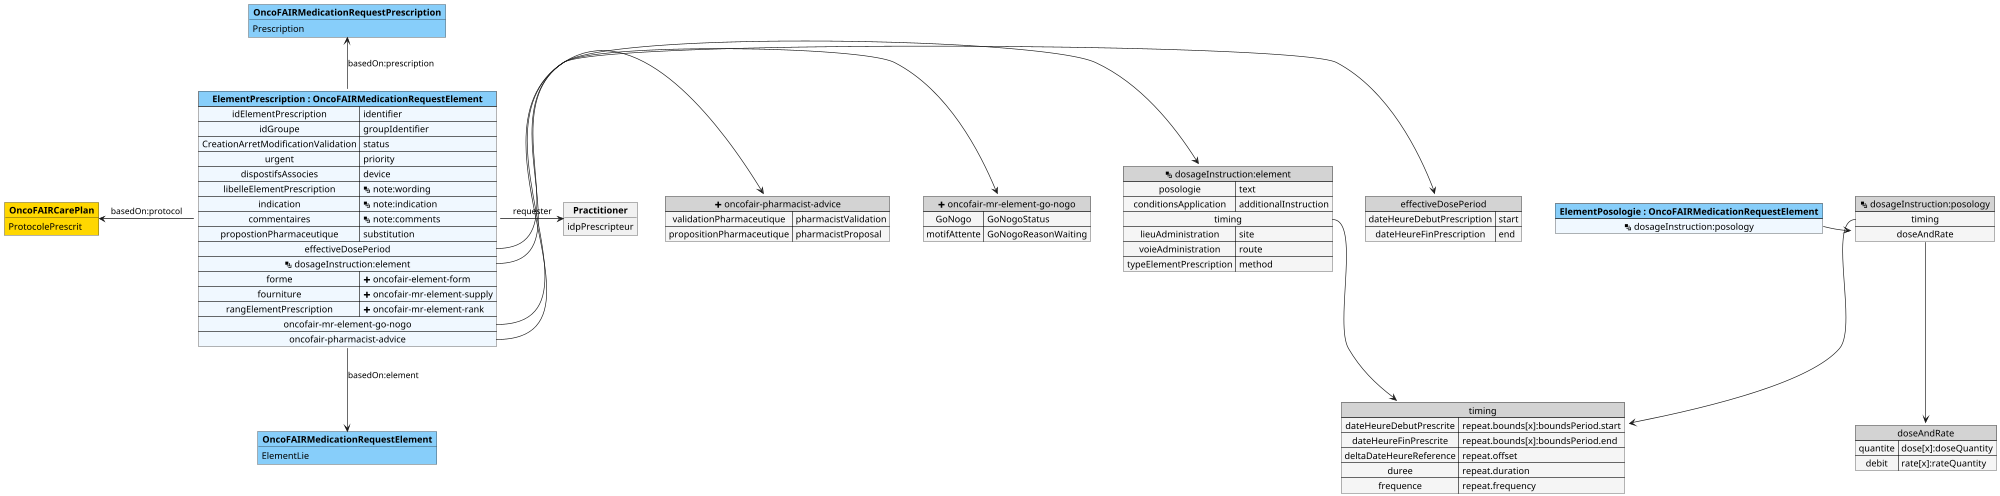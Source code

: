 @startuml

scale 2000 width

map "timing" as timing #back:WhiteSmoke;header:LightGray {
    dateHeureDebutPrescrite => repeat.bounds[x]:boundsPeriod.start
    dateHeureFinPrescrite => repeat.bounds[x]:boundsPeriod.end
    deltaDateHeureReference => repeat.offset
    duree => repeat.duration
    frequence => repeat.frequency

}

map "effectiveDosePeriod" as effectiveDosePeriod #back:WhiteSmoke;header:LightGray {
    dateHeureDebutPrescription => start
    dateHeureFinPrescription => end
}

map "<&layers> dosageInstruction:element" as dosageInstructionelement #back:WhiteSmoke;header:LightGray {
    posologie => text
    conditionsApplication => additionalInstruction
    timing *--> timing
    lieuAdministration => site
    voieAdministration => route
    typeElementPrescription => method
}

object "**OncoFAIRMedicationRequestPrescription**" as OncoFAIRMedicationRequestPrescription #LightSkyBlue {
    Prescription
}

object "**OncoFAIRMedicationRequestElement**" as OncoFAIRMedicationRequestElement #LightSkyBlue {
    ElementLie
}

object "**OncoFAIRCarePlan**" as OncoFAIRCarePlan #Gold {
    ProtocolePrescrit
}

object "**Practitioner**" as Practitioner {
    idpPrescripteur
}

map "<&plus> oncofair-mr-element-go-nogo" as oncofairmrelementgonogo #back:WhiteSmoke;header:LightGray {
    GoNogo => GoNogoStatus
    motifAttente => GoNogoReasonWaiting
}

map "<&plus> oncofair-pharmacist-advice" as oncofairpharmacistadvice #back:WhiteSmoke;header:LightGray {
    validationPharmaceutique => pharmacistValidation
    propositionPharmaceutique => pharmacistProposal
}

map "**ElementPrescription : OncoFAIRMedicationRequestElement**" as ElementPrescription #back:AliceBlue;header:LightSkyBlue {
    idElementPrescription => identifier
    idGroupe => groupIdentifier
    CreationArretModificationValidation => status
    urgent => priority
    dispostifsAssocies => device
    libelleElementPrescription => <&layers> note:wording
    indication => <&layers> note:indication
    commentaires => <&layers> note:comments
    propostionPharmaceutique => substitution
    effectiveDosePeriod *-> effectiveDosePeriod
    <&layers> dosageInstruction:element *-> dosageInstructionelement
    forme => <&plus> oncofair-element-form
    fourniture => <&plus> oncofair-mr-element-supply
    rangElementPrescription => <&plus> oncofair-mr-element-rank
    oncofair-mr-element-go-nogo *-> oncofairmrelementgonogo
    oncofair-pharmacist-advice *-> oncofairpharmacistadvice
}

map "doseAndRate" as doseAndRate #back:WhiteSmoke;header:LightGray {
    quantite => dose[x]:doseQuantity
    debit => rate[x]:rateQuantity
}

map "<&layers> dosageInstruction:posology" as dosageInstructionposology #back:WhiteSmoke;header:LightGray {
    timing *--> timing
    doseAndRate *--> doseAndRate
}

map "**ElementPosologie : OncoFAIRMedicationRequestElement**" as ElementPosologie #back:AliceBlue;header:LightSkyBlue {
    <&layers> dosageInstruction:posology *-> dosageInstructionposology

}

ElementPrescription -u-> OncoFAIRMedicationRequestPrescription : basedOn:prescription
ElementPrescription -d-> OncoFAIRMedicationRequestElement : basedOn:element
ElementPrescription -l-> OncoFAIRCarePlan : basedOn:protocol
ElementPrescription -r-> Practitioner : requester

@enduml